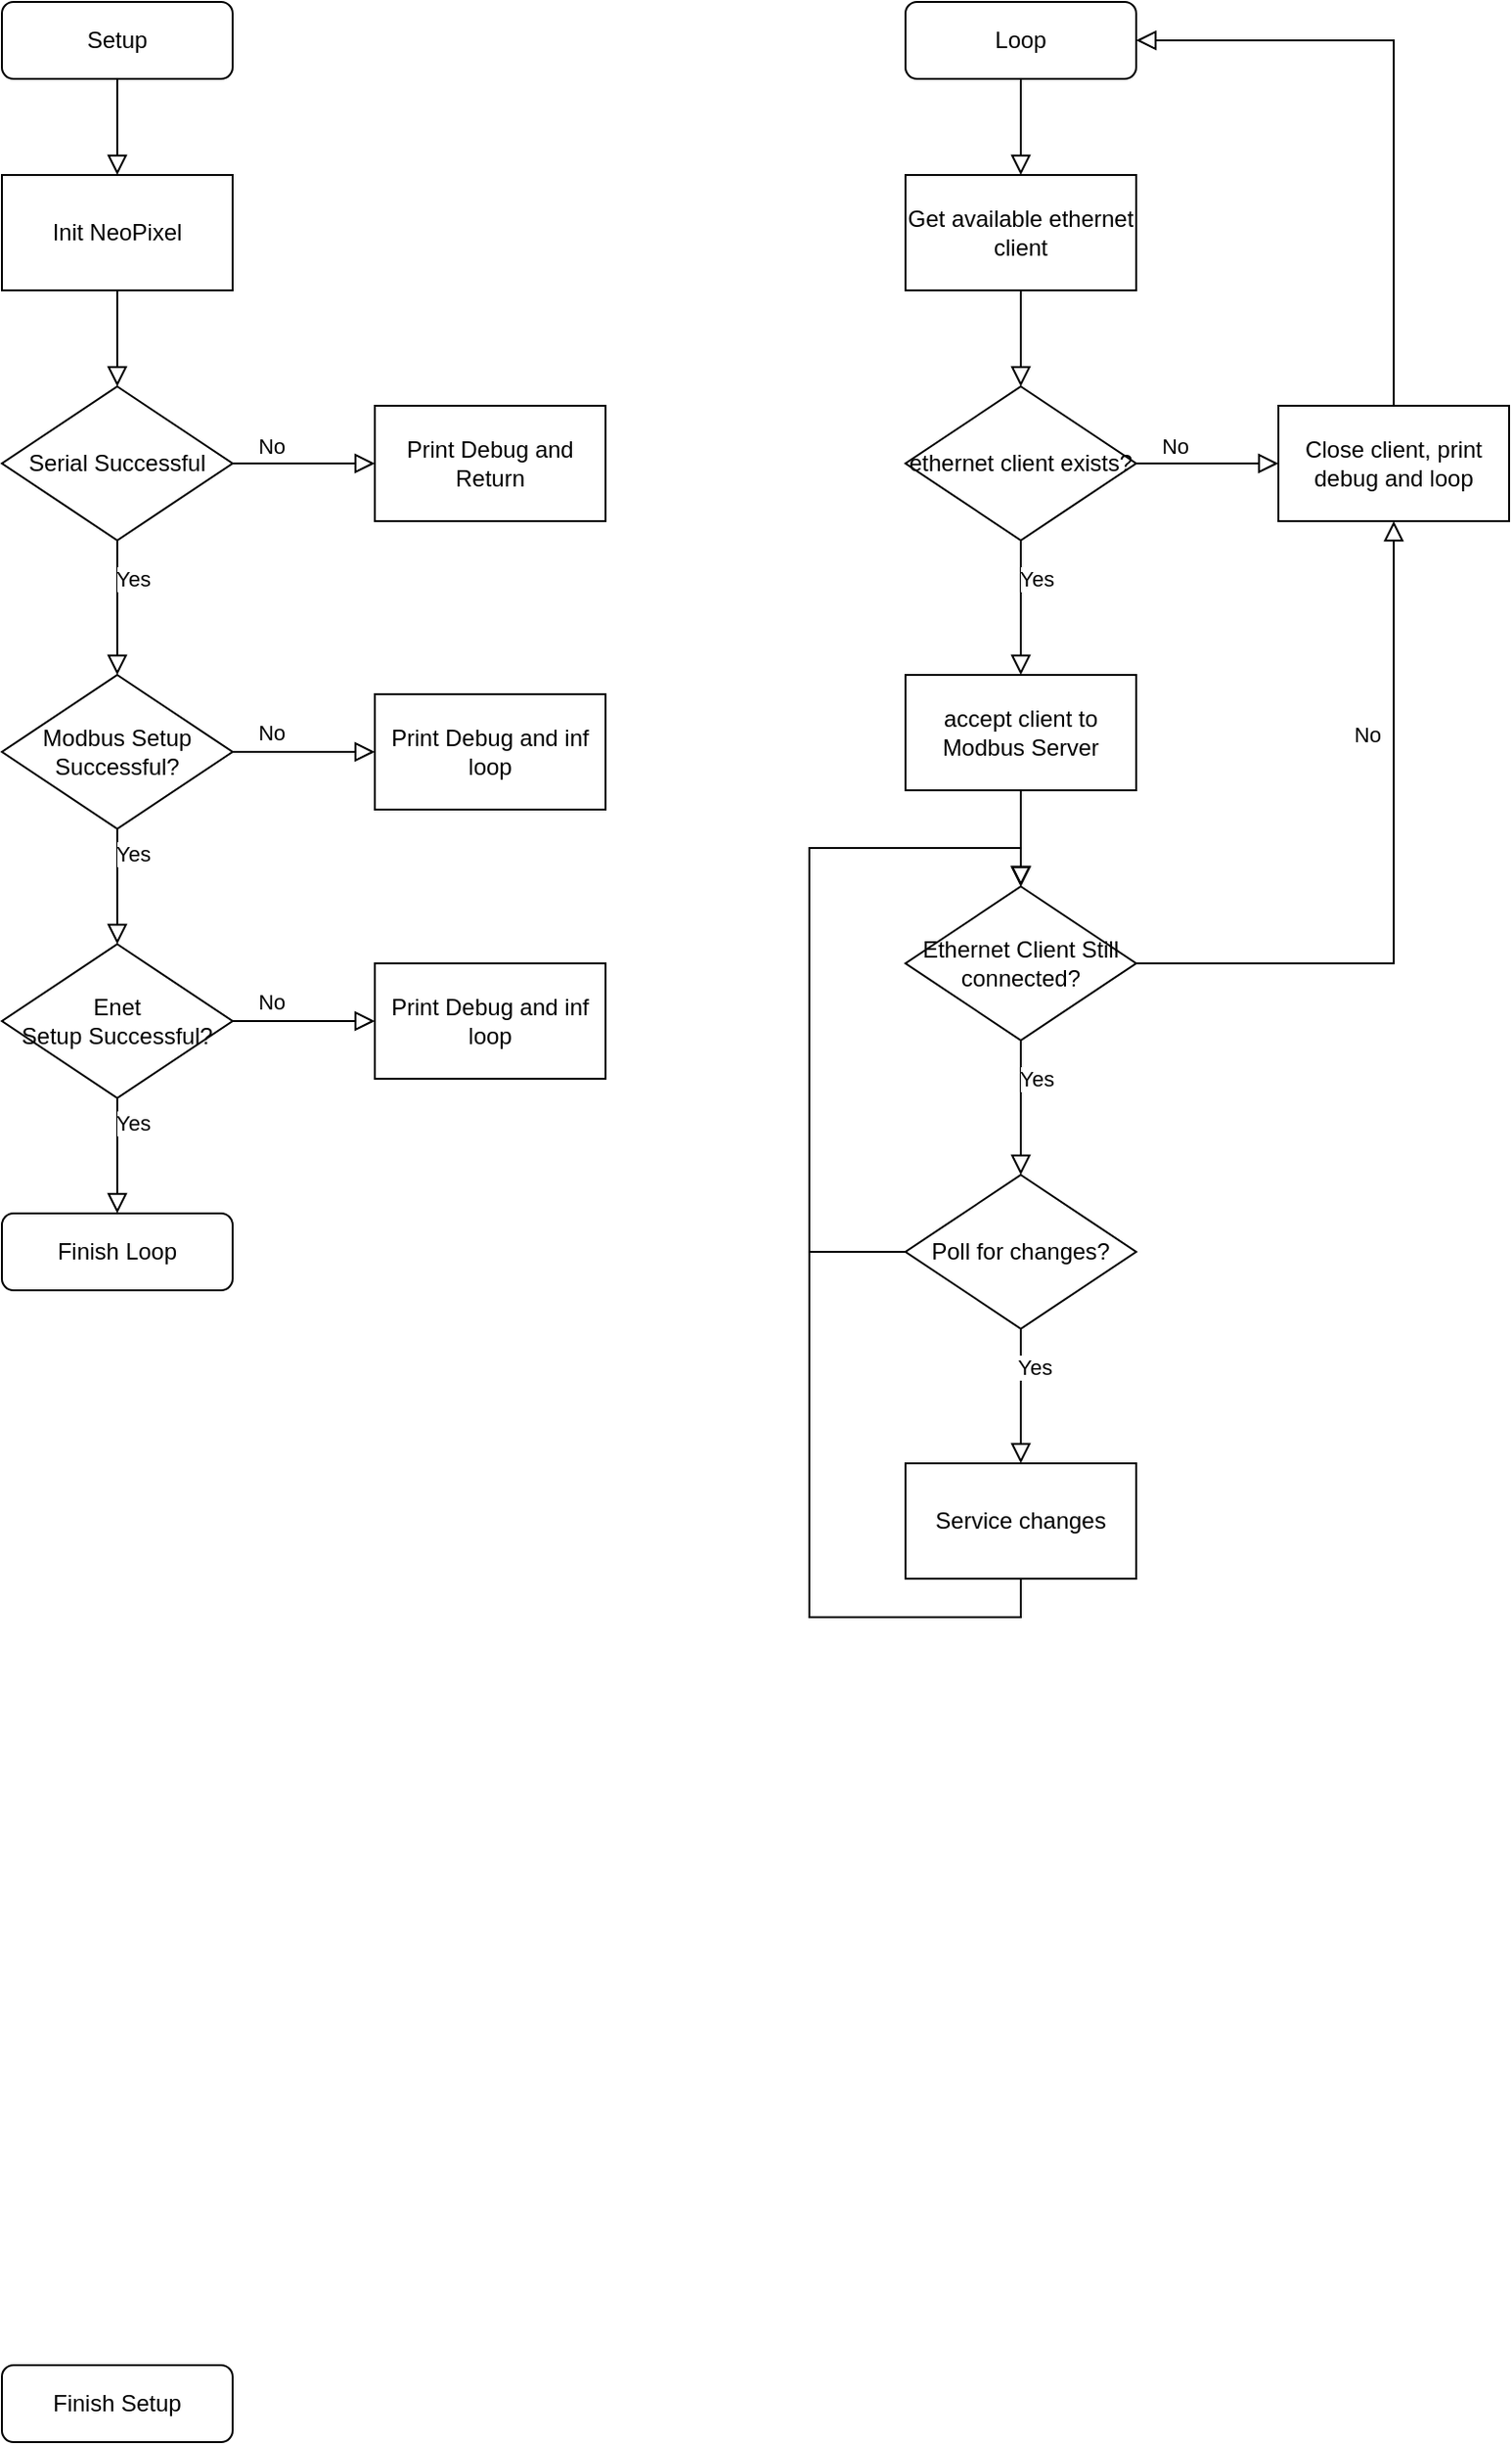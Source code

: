 <mxfile version="26.0.11">
  <diagram id="C5RBs43oDa-KdzZeNtuy" name="Page-1">
    <mxGraphModel dx="1912" dy="1043" grid="1" gridSize="10" guides="1" tooltips="1" connect="1" arrows="1" fold="1" page="1" pageScale="1" pageWidth="827" pageHeight="1169" math="0" shadow="0">
      <root>
        <mxCell id="WIyWlLk6GJQsqaUBKTNV-0" />
        <mxCell id="WIyWlLk6GJQsqaUBKTNV-1" parent="WIyWlLk6GJQsqaUBKTNV-0" />
        <mxCell id="WIyWlLk6GJQsqaUBKTNV-2" value="" style="rounded=0;html=1;jettySize=auto;orthogonalLoop=1;fontSize=11;endArrow=block;endFill=0;endSize=8;strokeWidth=1;shadow=0;labelBackgroundColor=none;edgeStyle=orthogonalEdgeStyle;" parent="WIyWlLk6GJQsqaUBKTNV-1" source="WIyWlLk6GJQsqaUBKTNV-3" edge="1">
          <mxGeometry relative="1" as="geometry">
            <mxPoint x="70" y="100" as="targetPoint" />
          </mxGeometry>
        </mxCell>
        <mxCell id="WIyWlLk6GJQsqaUBKTNV-3" value="Setup" style="rounded=1;whiteSpace=wrap;html=1;fontSize=12;glass=0;strokeWidth=1;shadow=0;" parent="WIyWlLk6GJQsqaUBKTNV-1" vertex="1">
          <mxGeometry x="10" y="10" width="120" height="40" as="geometry" />
        </mxCell>
        <mxCell id="C9dIcQzHgNtX-Cr2ID7v-1" value="Serial Successful" style="rhombus;whiteSpace=wrap;html=1;" parent="WIyWlLk6GJQsqaUBKTNV-1" vertex="1">
          <mxGeometry x="10" y="210" width="120" height="80" as="geometry" />
        </mxCell>
        <mxCell id="C9dIcQzHgNtX-Cr2ID7v-4" value="" style="rounded=0;html=1;jettySize=auto;orthogonalLoop=1;fontSize=11;endArrow=block;endFill=0;endSize=8;strokeWidth=1;shadow=0;labelBackgroundColor=none;edgeStyle=orthogonalEdgeStyle;entryX=0;entryY=0.5;entryDx=0;entryDy=0;exitX=1;exitY=0.5;exitDx=0;exitDy=0;" parent="WIyWlLk6GJQsqaUBKTNV-1" source="C9dIcQzHgNtX-Cr2ID7v-1" edge="1">
          <mxGeometry relative="1" as="geometry">
            <mxPoint x="131" y="240" as="sourcePoint" />
            <mxPoint x="204" y="250" as="targetPoint" />
          </mxGeometry>
        </mxCell>
        <mxCell id="C9dIcQzHgNtX-Cr2ID7v-7" value="No" style="edgeLabel;html=1;align=center;verticalAlign=middle;resizable=0;points=[];" parent="C9dIcQzHgNtX-Cr2ID7v-4" vertex="1" connectable="0">
          <mxGeometry x="0.46" relative="1" as="geometry">
            <mxPoint x="-34" y="-10" as="offset" />
          </mxGeometry>
        </mxCell>
        <mxCell id="C9dIcQzHgNtX-Cr2ID7v-9" value="Modbus Setup Successful?" style="rhombus;whiteSpace=wrap;html=1;" parent="WIyWlLk6GJQsqaUBKTNV-1" vertex="1">
          <mxGeometry x="10" y="360" width="120" height="80" as="geometry" />
        </mxCell>
        <mxCell id="C9dIcQzHgNtX-Cr2ID7v-10" value="Print Debug and inf loop" style="rounded=0;whiteSpace=wrap;html=1;" parent="WIyWlLk6GJQsqaUBKTNV-1" vertex="1">
          <mxGeometry x="204" y="370" width="120" height="60" as="geometry" />
        </mxCell>
        <mxCell id="C9dIcQzHgNtX-Cr2ID7v-12" value="" style="rounded=0;html=1;jettySize=auto;orthogonalLoop=1;fontSize=11;endArrow=block;endFill=0;endSize=8;strokeWidth=1;shadow=0;labelBackgroundColor=none;edgeStyle=orthogonalEdgeStyle;entryX=0;entryY=0.5;entryDx=0;entryDy=0;exitX=1;exitY=0.5;exitDx=0;exitDy=0;" parent="WIyWlLk6GJQsqaUBKTNV-1" source="C9dIcQzHgNtX-Cr2ID7v-9" target="C9dIcQzHgNtX-Cr2ID7v-10" edge="1">
          <mxGeometry relative="1" as="geometry">
            <mxPoint x="131" y="390" as="sourcePoint" />
            <mxPoint x="80" y="370" as="targetPoint" />
          </mxGeometry>
        </mxCell>
        <mxCell id="C9dIcQzHgNtX-Cr2ID7v-13" value="No" style="edgeLabel;html=1;align=center;verticalAlign=middle;resizable=0;points=[];" parent="C9dIcQzHgNtX-Cr2ID7v-12" vertex="1" connectable="0">
          <mxGeometry x="0.46" relative="1" as="geometry">
            <mxPoint x="-34" y="-10" as="offset" />
          </mxGeometry>
        </mxCell>
        <mxCell id="C9dIcQzHgNtX-Cr2ID7v-15" value="" style="rounded=0;html=1;jettySize=auto;orthogonalLoop=1;fontSize=11;endArrow=block;endFill=0;endSize=8;strokeWidth=1;shadow=0;labelBackgroundColor=none;edgeStyle=orthogonalEdgeStyle;exitX=0.5;exitY=1;exitDx=0;exitDy=0;entryX=0.5;entryY=0;entryDx=0;entryDy=0;" parent="WIyWlLk6GJQsqaUBKTNV-1" source="C9dIcQzHgNtX-Cr2ID7v-1" edge="1">
          <mxGeometry relative="1" as="geometry">
            <mxPoint x="80" y="430" as="sourcePoint" />
            <mxPoint x="70" y="360" as="targetPoint" />
          </mxGeometry>
        </mxCell>
        <mxCell id="C9dIcQzHgNtX-Cr2ID7v-16" value="Yes" style="edgeLabel;html=1;align=center;verticalAlign=middle;resizable=0;points=[];" parent="C9dIcQzHgNtX-Cr2ID7v-15" vertex="1" connectable="0">
          <mxGeometry x="0.371" y="7" relative="1" as="geometry">
            <mxPoint y="-28" as="offset" />
          </mxGeometry>
        </mxCell>
        <mxCell id="C9dIcQzHgNtX-Cr2ID7v-18" value="" style="rounded=0;html=1;jettySize=auto;orthogonalLoop=1;fontSize=11;endArrow=block;endFill=0;endSize=8;strokeWidth=1;shadow=0;labelBackgroundColor=none;edgeStyle=orthogonalEdgeStyle;exitX=0.5;exitY=1;exitDx=0;exitDy=0;" parent="WIyWlLk6GJQsqaUBKTNV-1" source="C9dIcQzHgNtX-Cr2ID7v-9" edge="1">
          <mxGeometry relative="1" as="geometry">
            <mxPoint x="80" y="190" as="sourcePoint" />
            <mxPoint x="70" y="500" as="targetPoint" />
          </mxGeometry>
        </mxCell>
        <mxCell id="C9dIcQzHgNtX-Cr2ID7v-19" value="Yes" style="edgeLabel;html=1;align=center;verticalAlign=middle;resizable=0;points=[];" parent="C9dIcQzHgNtX-Cr2ID7v-18" vertex="1" connectable="0">
          <mxGeometry x="0.371" y="7" relative="1" as="geometry">
            <mxPoint y="-28" as="offset" />
          </mxGeometry>
        </mxCell>
        <mxCell id="C9dIcQzHgNtX-Cr2ID7v-21" value="&lt;div&gt;Enet&lt;/div&gt;&lt;div&gt;Setup Successful?&lt;/div&gt;" style="rhombus;whiteSpace=wrap;html=1;" parent="WIyWlLk6GJQsqaUBKTNV-1" vertex="1">
          <mxGeometry x="10" y="500" width="120" height="80" as="geometry" />
        </mxCell>
        <mxCell id="C9dIcQzHgNtX-Cr2ID7v-22" value="Print Debug and inf loop" style="rounded=0;whiteSpace=wrap;html=1;" parent="WIyWlLk6GJQsqaUBKTNV-1" vertex="1">
          <mxGeometry x="204" y="510" width="120" height="60" as="geometry" />
        </mxCell>
        <mxCell id="C9dIcQzHgNtX-Cr2ID7v-24" value="" style="rounded=0;html=1;jettySize=auto;orthogonalLoop=1;fontSize=11;endArrow=block;endFill=0;endSize=8;strokeWidth=1;shadow=0;labelBackgroundColor=none;edgeStyle=orthogonalEdgeStyle;entryX=0;entryY=0.5;entryDx=0;entryDy=0;exitX=1;exitY=0.5;exitDx=0;exitDy=0;" parent="WIyWlLk6GJQsqaUBKTNV-1" source="C9dIcQzHgNtX-Cr2ID7v-21" target="C9dIcQzHgNtX-Cr2ID7v-22" edge="1">
          <mxGeometry relative="1" as="geometry">
            <mxPoint x="131" y="530" as="sourcePoint" />
            <mxPoint x="80" y="510" as="targetPoint" />
          </mxGeometry>
        </mxCell>
        <mxCell id="C9dIcQzHgNtX-Cr2ID7v-25" value="No" style="edgeLabel;html=1;align=center;verticalAlign=middle;resizable=0;points=[];" parent="C9dIcQzHgNtX-Cr2ID7v-24" vertex="1" connectable="0">
          <mxGeometry x="0.46" relative="1" as="geometry">
            <mxPoint x="-34" y="-10" as="offset" />
          </mxGeometry>
        </mxCell>
        <mxCell id="C9dIcQzHgNtX-Cr2ID7v-26" value="" style="rounded=0;html=1;jettySize=auto;orthogonalLoop=1;fontSize=11;endArrow=block;endFill=0;endSize=8;strokeWidth=1;shadow=0;labelBackgroundColor=none;edgeStyle=orthogonalEdgeStyle;exitX=0.5;exitY=1;exitDx=0;exitDy=0;entryX=0.5;entryY=0;entryDx=0;entryDy=0;" parent="WIyWlLk6GJQsqaUBKTNV-1" source="C9dIcQzHgNtX-Cr2ID7v-21" edge="1">
          <mxGeometry relative="1" as="geometry">
            <mxPoint x="80" y="340" as="sourcePoint" />
            <mxPoint x="70" y="640" as="targetPoint" />
          </mxGeometry>
        </mxCell>
        <mxCell id="C9dIcQzHgNtX-Cr2ID7v-27" value="Yes" style="edgeLabel;html=1;align=center;verticalAlign=middle;resizable=0;points=[];" parent="C9dIcQzHgNtX-Cr2ID7v-26" vertex="1" connectable="0">
          <mxGeometry x="0.371" y="7" relative="1" as="geometry">
            <mxPoint y="-28" as="offset" />
          </mxGeometry>
        </mxCell>
        <mxCell id="C9dIcQzHgNtX-Cr2ID7v-37" value="Finish Setup" style="rounded=1;whiteSpace=wrap;html=1;fontSize=12;glass=0;strokeWidth=1;shadow=0;" parent="WIyWlLk6GJQsqaUBKTNV-1" vertex="1">
          <mxGeometry x="10" y="1239" width="120" height="40" as="geometry" />
        </mxCell>
        <mxCell id="dXqyjR7Wo8ypCJz_KW_R-1" value="Print Debug and Return" style="rounded=0;whiteSpace=wrap;html=1;" vertex="1" parent="WIyWlLk6GJQsqaUBKTNV-1">
          <mxGeometry x="204" y="220" width="120" height="60" as="geometry" />
        </mxCell>
        <mxCell id="dXqyjR7Wo8ypCJz_KW_R-2" value="Init NeoPixel" style="rounded=0;whiteSpace=wrap;html=1;" vertex="1" parent="WIyWlLk6GJQsqaUBKTNV-1">
          <mxGeometry x="10" y="100" width="120" height="60" as="geometry" />
        </mxCell>
        <mxCell id="dXqyjR7Wo8ypCJz_KW_R-4" value="" style="rounded=0;html=1;jettySize=auto;orthogonalLoop=1;fontSize=11;endArrow=block;endFill=0;endSize=8;strokeWidth=1;shadow=0;labelBackgroundColor=none;edgeStyle=orthogonalEdgeStyle;exitX=0.5;exitY=1;exitDx=0;exitDy=0;" edge="1" parent="WIyWlLk6GJQsqaUBKTNV-1" source="dXqyjR7Wo8ypCJz_KW_R-2">
          <mxGeometry relative="1" as="geometry">
            <mxPoint x="80" y="300" as="sourcePoint" />
            <mxPoint x="70" y="210" as="targetPoint" />
          </mxGeometry>
        </mxCell>
        <mxCell id="dXqyjR7Wo8ypCJz_KW_R-6" value="Finish Loop" style="rounded=1;whiteSpace=wrap;html=1;fontSize=12;glass=0;strokeWidth=1;shadow=0;" vertex="1" parent="WIyWlLk6GJQsqaUBKTNV-1">
          <mxGeometry x="10" y="640" width="120" height="40" as="geometry" />
        </mxCell>
        <mxCell id="dXqyjR7Wo8ypCJz_KW_R-7" value="Loop" style="rounded=1;whiteSpace=wrap;html=1;fontSize=12;glass=0;strokeWidth=1;shadow=0;" vertex="1" parent="WIyWlLk6GJQsqaUBKTNV-1">
          <mxGeometry x="480" y="10" width="120" height="40" as="geometry" />
        </mxCell>
        <mxCell id="dXqyjR7Wo8ypCJz_KW_R-8" value="Get available ethernet client" style="rounded=0;whiteSpace=wrap;html=1;" vertex="1" parent="WIyWlLk6GJQsqaUBKTNV-1">
          <mxGeometry x="480" y="100" width="120" height="60" as="geometry" />
        </mxCell>
        <mxCell id="dXqyjR7Wo8ypCJz_KW_R-9" value="ethernet client exists?" style="rhombus;whiteSpace=wrap;html=1;" vertex="1" parent="WIyWlLk6GJQsqaUBKTNV-1">
          <mxGeometry x="480" y="210" width="120" height="80" as="geometry" />
        </mxCell>
        <mxCell id="dXqyjR7Wo8ypCJz_KW_R-10" value="" style="rounded=0;html=1;jettySize=auto;orthogonalLoop=1;fontSize=11;endArrow=block;endFill=0;endSize=8;strokeWidth=1;shadow=0;labelBackgroundColor=none;edgeStyle=orthogonalEdgeStyle;entryX=0;entryY=0.5;entryDx=0;entryDy=0;exitX=1;exitY=0.5;exitDx=0;exitDy=0;" edge="1" parent="WIyWlLk6GJQsqaUBKTNV-1" source="dXqyjR7Wo8ypCJz_KW_R-9">
          <mxGeometry relative="1" as="geometry">
            <mxPoint x="601" y="240" as="sourcePoint" />
            <mxPoint x="674" y="250" as="targetPoint" />
          </mxGeometry>
        </mxCell>
        <mxCell id="dXqyjR7Wo8ypCJz_KW_R-11" value="No" style="edgeLabel;html=1;align=center;verticalAlign=middle;resizable=0;points=[];" vertex="1" connectable="0" parent="dXqyjR7Wo8ypCJz_KW_R-10">
          <mxGeometry x="0.46" relative="1" as="geometry">
            <mxPoint x="-34" y="-10" as="offset" />
          </mxGeometry>
        </mxCell>
        <mxCell id="dXqyjR7Wo8ypCJz_KW_R-12" value="" style="rounded=0;html=1;jettySize=auto;orthogonalLoop=1;fontSize=11;endArrow=block;endFill=0;endSize=8;strokeWidth=1;shadow=0;labelBackgroundColor=none;edgeStyle=orthogonalEdgeStyle;exitX=0.5;exitY=1;exitDx=0;exitDy=0;entryX=0.5;entryY=0;entryDx=0;entryDy=0;" edge="1" parent="WIyWlLk6GJQsqaUBKTNV-1" source="dXqyjR7Wo8ypCJz_KW_R-9">
          <mxGeometry relative="1" as="geometry">
            <mxPoint x="550" y="430" as="sourcePoint" />
            <mxPoint x="540" y="360" as="targetPoint" />
          </mxGeometry>
        </mxCell>
        <mxCell id="dXqyjR7Wo8ypCJz_KW_R-13" value="Yes" style="edgeLabel;html=1;align=center;verticalAlign=middle;resizable=0;points=[];" vertex="1" connectable="0" parent="dXqyjR7Wo8ypCJz_KW_R-12">
          <mxGeometry x="0.371" y="7" relative="1" as="geometry">
            <mxPoint y="-28" as="offset" />
          </mxGeometry>
        </mxCell>
        <mxCell id="dXqyjR7Wo8ypCJz_KW_R-14" value="Close client, print debug and loop" style="rounded=0;whiteSpace=wrap;html=1;" vertex="1" parent="WIyWlLk6GJQsqaUBKTNV-1">
          <mxGeometry x="674" y="220" width="120" height="60" as="geometry" />
        </mxCell>
        <mxCell id="dXqyjR7Wo8ypCJz_KW_R-15" value="" style="rounded=0;html=1;jettySize=auto;orthogonalLoop=1;fontSize=11;endArrow=block;endFill=0;endSize=8;strokeWidth=1;shadow=0;labelBackgroundColor=none;edgeStyle=orthogonalEdgeStyle;exitX=0.5;exitY=1;exitDx=0;exitDy=0;" edge="1" parent="WIyWlLk6GJQsqaUBKTNV-1" source="dXqyjR7Wo8ypCJz_KW_R-8">
          <mxGeometry relative="1" as="geometry">
            <mxPoint x="550" y="300" as="sourcePoint" />
            <mxPoint x="540" y="210" as="targetPoint" />
          </mxGeometry>
        </mxCell>
        <mxCell id="dXqyjR7Wo8ypCJz_KW_R-17" value="accept client to Modbus Server" style="rounded=0;whiteSpace=wrap;html=1;" vertex="1" parent="WIyWlLk6GJQsqaUBKTNV-1">
          <mxGeometry x="480" y="360" width="120" height="60" as="geometry" />
        </mxCell>
        <mxCell id="dXqyjR7Wo8ypCJz_KW_R-25" value="" style="rounded=0;html=1;jettySize=auto;orthogonalLoop=1;fontSize=11;endArrow=block;endFill=0;endSize=8;strokeWidth=1;shadow=0;labelBackgroundColor=none;edgeStyle=orthogonalEdgeStyle;exitX=0.5;exitY=1;exitDx=0;exitDy=0;" edge="1" parent="WIyWlLk6GJQsqaUBKTNV-1">
          <mxGeometry relative="1" as="geometry">
            <mxPoint x="540" y="420" as="sourcePoint" />
            <mxPoint x="540" y="470" as="targetPoint" />
          </mxGeometry>
        </mxCell>
        <mxCell id="dXqyjR7Wo8ypCJz_KW_R-27" value="Ethernet Client Still connected?" style="rhombus;whiteSpace=wrap;html=1;" vertex="1" parent="WIyWlLk6GJQsqaUBKTNV-1">
          <mxGeometry x="480" y="470" width="120" height="80" as="geometry" />
        </mxCell>
        <mxCell id="dXqyjR7Wo8ypCJz_KW_R-28" value="" style="rounded=0;html=1;jettySize=auto;orthogonalLoop=1;fontSize=11;endArrow=block;endFill=0;endSize=8;strokeWidth=1;shadow=0;labelBackgroundColor=none;edgeStyle=orthogonalEdgeStyle;entryX=0.5;entryY=1;entryDx=0;entryDy=0;exitX=1;exitY=0.5;exitDx=0;exitDy=0;" edge="1" parent="WIyWlLk6GJQsqaUBKTNV-1" source="dXqyjR7Wo8ypCJz_KW_R-27" target="dXqyjR7Wo8ypCJz_KW_R-14">
          <mxGeometry relative="1" as="geometry">
            <mxPoint x="601" y="500" as="sourcePoint" />
            <mxPoint x="674" y="510" as="targetPoint" />
          </mxGeometry>
        </mxCell>
        <mxCell id="dXqyjR7Wo8ypCJz_KW_R-29" value="No" style="edgeLabel;html=1;align=center;verticalAlign=middle;resizable=0;points=[];" vertex="1" connectable="0" parent="dXqyjR7Wo8ypCJz_KW_R-28">
          <mxGeometry x="0.46" relative="1" as="geometry">
            <mxPoint x="-14" y="12" as="offset" />
          </mxGeometry>
        </mxCell>
        <mxCell id="dXqyjR7Wo8ypCJz_KW_R-30" value="" style="rounded=0;html=1;jettySize=auto;orthogonalLoop=1;fontSize=11;endArrow=block;endFill=0;endSize=8;strokeWidth=1;shadow=0;labelBackgroundColor=none;edgeStyle=orthogonalEdgeStyle;exitX=0.5;exitY=1;exitDx=0;exitDy=0;entryX=0.5;entryY=0;entryDx=0;entryDy=0;" edge="1" parent="WIyWlLk6GJQsqaUBKTNV-1" source="dXqyjR7Wo8ypCJz_KW_R-27">
          <mxGeometry relative="1" as="geometry">
            <mxPoint x="550" y="690" as="sourcePoint" />
            <mxPoint x="540" y="620" as="targetPoint" />
          </mxGeometry>
        </mxCell>
        <mxCell id="dXqyjR7Wo8ypCJz_KW_R-31" value="Yes" style="edgeLabel;html=1;align=center;verticalAlign=middle;resizable=0;points=[];" vertex="1" connectable="0" parent="dXqyjR7Wo8ypCJz_KW_R-30">
          <mxGeometry x="0.371" y="7" relative="1" as="geometry">
            <mxPoint y="-28" as="offset" />
          </mxGeometry>
        </mxCell>
        <mxCell id="dXqyjR7Wo8ypCJz_KW_R-35" value="" style="rounded=0;html=1;jettySize=auto;orthogonalLoop=1;fontSize=11;endArrow=block;endFill=0;endSize=8;strokeWidth=1;shadow=0;labelBackgroundColor=none;edgeStyle=orthogonalEdgeStyle;exitX=0.5;exitY=1;exitDx=0;exitDy=0;entryX=0.5;entryY=0;entryDx=0;entryDy=0;" edge="1" parent="WIyWlLk6GJQsqaUBKTNV-1" source="dXqyjR7Wo8ypCJz_KW_R-7" target="dXqyjR7Wo8ypCJz_KW_R-8">
          <mxGeometry relative="1" as="geometry">
            <mxPoint x="550" y="170" as="sourcePoint" />
            <mxPoint x="550" y="220" as="targetPoint" />
          </mxGeometry>
        </mxCell>
        <mxCell id="dXqyjR7Wo8ypCJz_KW_R-36" value="Poll for changes?" style="rhombus;whiteSpace=wrap;html=1;" vertex="1" parent="WIyWlLk6GJQsqaUBKTNV-1">
          <mxGeometry x="480" y="620" width="120" height="80" as="geometry" />
        </mxCell>
        <mxCell id="dXqyjR7Wo8ypCJz_KW_R-40" value="" style="rounded=0;html=1;jettySize=auto;orthogonalLoop=1;fontSize=11;endArrow=block;endFill=0;endSize=8;strokeWidth=1;shadow=0;labelBackgroundColor=none;edgeStyle=orthogonalEdgeStyle;exitX=0.5;exitY=1;exitDx=0;exitDy=0;entryX=0.5;entryY=0;entryDx=0;entryDy=0;" edge="1" parent="WIyWlLk6GJQsqaUBKTNV-1">
          <mxGeometry relative="1" as="geometry">
            <mxPoint x="540" y="700" as="sourcePoint" />
            <mxPoint x="540" y="770" as="targetPoint" />
          </mxGeometry>
        </mxCell>
        <mxCell id="dXqyjR7Wo8ypCJz_KW_R-41" value="Yes" style="edgeLabel;html=1;align=center;verticalAlign=middle;resizable=0;points=[];" vertex="1" connectable="0" parent="dXqyjR7Wo8ypCJz_KW_R-40">
          <mxGeometry x="0.371" y="7" relative="1" as="geometry">
            <mxPoint y="-28" as="offset" />
          </mxGeometry>
        </mxCell>
        <mxCell id="dXqyjR7Wo8ypCJz_KW_R-42" value="Service changes" style="rounded=0;whiteSpace=wrap;html=1;" vertex="1" parent="WIyWlLk6GJQsqaUBKTNV-1">
          <mxGeometry x="480" y="770" width="120" height="60" as="geometry" />
        </mxCell>
        <mxCell id="dXqyjR7Wo8ypCJz_KW_R-43" value="" style="rounded=0;html=1;jettySize=auto;orthogonalLoop=1;fontSize=11;endArrow=block;endFill=0;endSize=8;strokeWidth=1;shadow=0;labelBackgroundColor=none;edgeStyle=orthogonalEdgeStyle;exitX=0.5;exitY=1;exitDx=0;exitDy=0;entryX=0.5;entryY=0;entryDx=0;entryDy=0;" edge="1" parent="WIyWlLk6GJQsqaUBKTNV-1" source="dXqyjR7Wo8ypCJz_KW_R-42" target="dXqyjR7Wo8ypCJz_KW_R-27">
          <mxGeometry relative="1" as="geometry">
            <mxPoint x="550" y="710" as="sourcePoint" />
            <mxPoint x="550" y="780" as="targetPoint" />
            <Array as="points">
              <mxPoint x="540" y="850" />
              <mxPoint x="430" y="850" />
              <mxPoint x="430" y="450" />
              <mxPoint x="540" y="450" />
            </Array>
          </mxGeometry>
        </mxCell>
        <mxCell id="dXqyjR7Wo8ypCJz_KW_R-45" value="" style="rounded=0;html=1;jettySize=auto;orthogonalLoop=1;fontSize=11;endArrow=block;endFill=0;endSize=8;strokeWidth=1;shadow=0;labelBackgroundColor=none;edgeStyle=orthogonalEdgeStyle;exitX=0;exitY=0.5;exitDx=0;exitDy=0;entryX=0.5;entryY=0;entryDx=0;entryDy=0;" edge="1" parent="WIyWlLk6GJQsqaUBKTNV-1" source="dXqyjR7Wo8ypCJz_KW_R-36" target="dXqyjR7Wo8ypCJz_KW_R-27">
          <mxGeometry relative="1" as="geometry">
            <mxPoint x="550" y="840" as="sourcePoint" />
            <mxPoint x="550" y="480" as="targetPoint" />
            <Array as="points">
              <mxPoint x="430" y="660" />
              <mxPoint x="430" y="450" />
              <mxPoint x="540" y="450" />
            </Array>
          </mxGeometry>
        </mxCell>
        <mxCell id="dXqyjR7Wo8ypCJz_KW_R-46" value="" style="rounded=0;html=1;jettySize=auto;orthogonalLoop=1;fontSize=11;endArrow=block;endFill=0;endSize=8;strokeWidth=1;shadow=0;labelBackgroundColor=none;edgeStyle=orthogonalEdgeStyle;entryX=1;entryY=0.5;entryDx=0;entryDy=0;exitX=0.5;exitY=0;exitDx=0;exitDy=0;" edge="1" parent="WIyWlLk6GJQsqaUBKTNV-1" source="dXqyjR7Wo8ypCJz_KW_R-14" target="dXqyjR7Wo8ypCJz_KW_R-7">
          <mxGeometry relative="1" as="geometry">
            <mxPoint x="610" y="520" as="sourcePoint" />
            <mxPoint x="744" y="290" as="targetPoint" />
          </mxGeometry>
        </mxCell>
      </root>
    </mxGraphModel>
  </diagram>
</mxfile>
